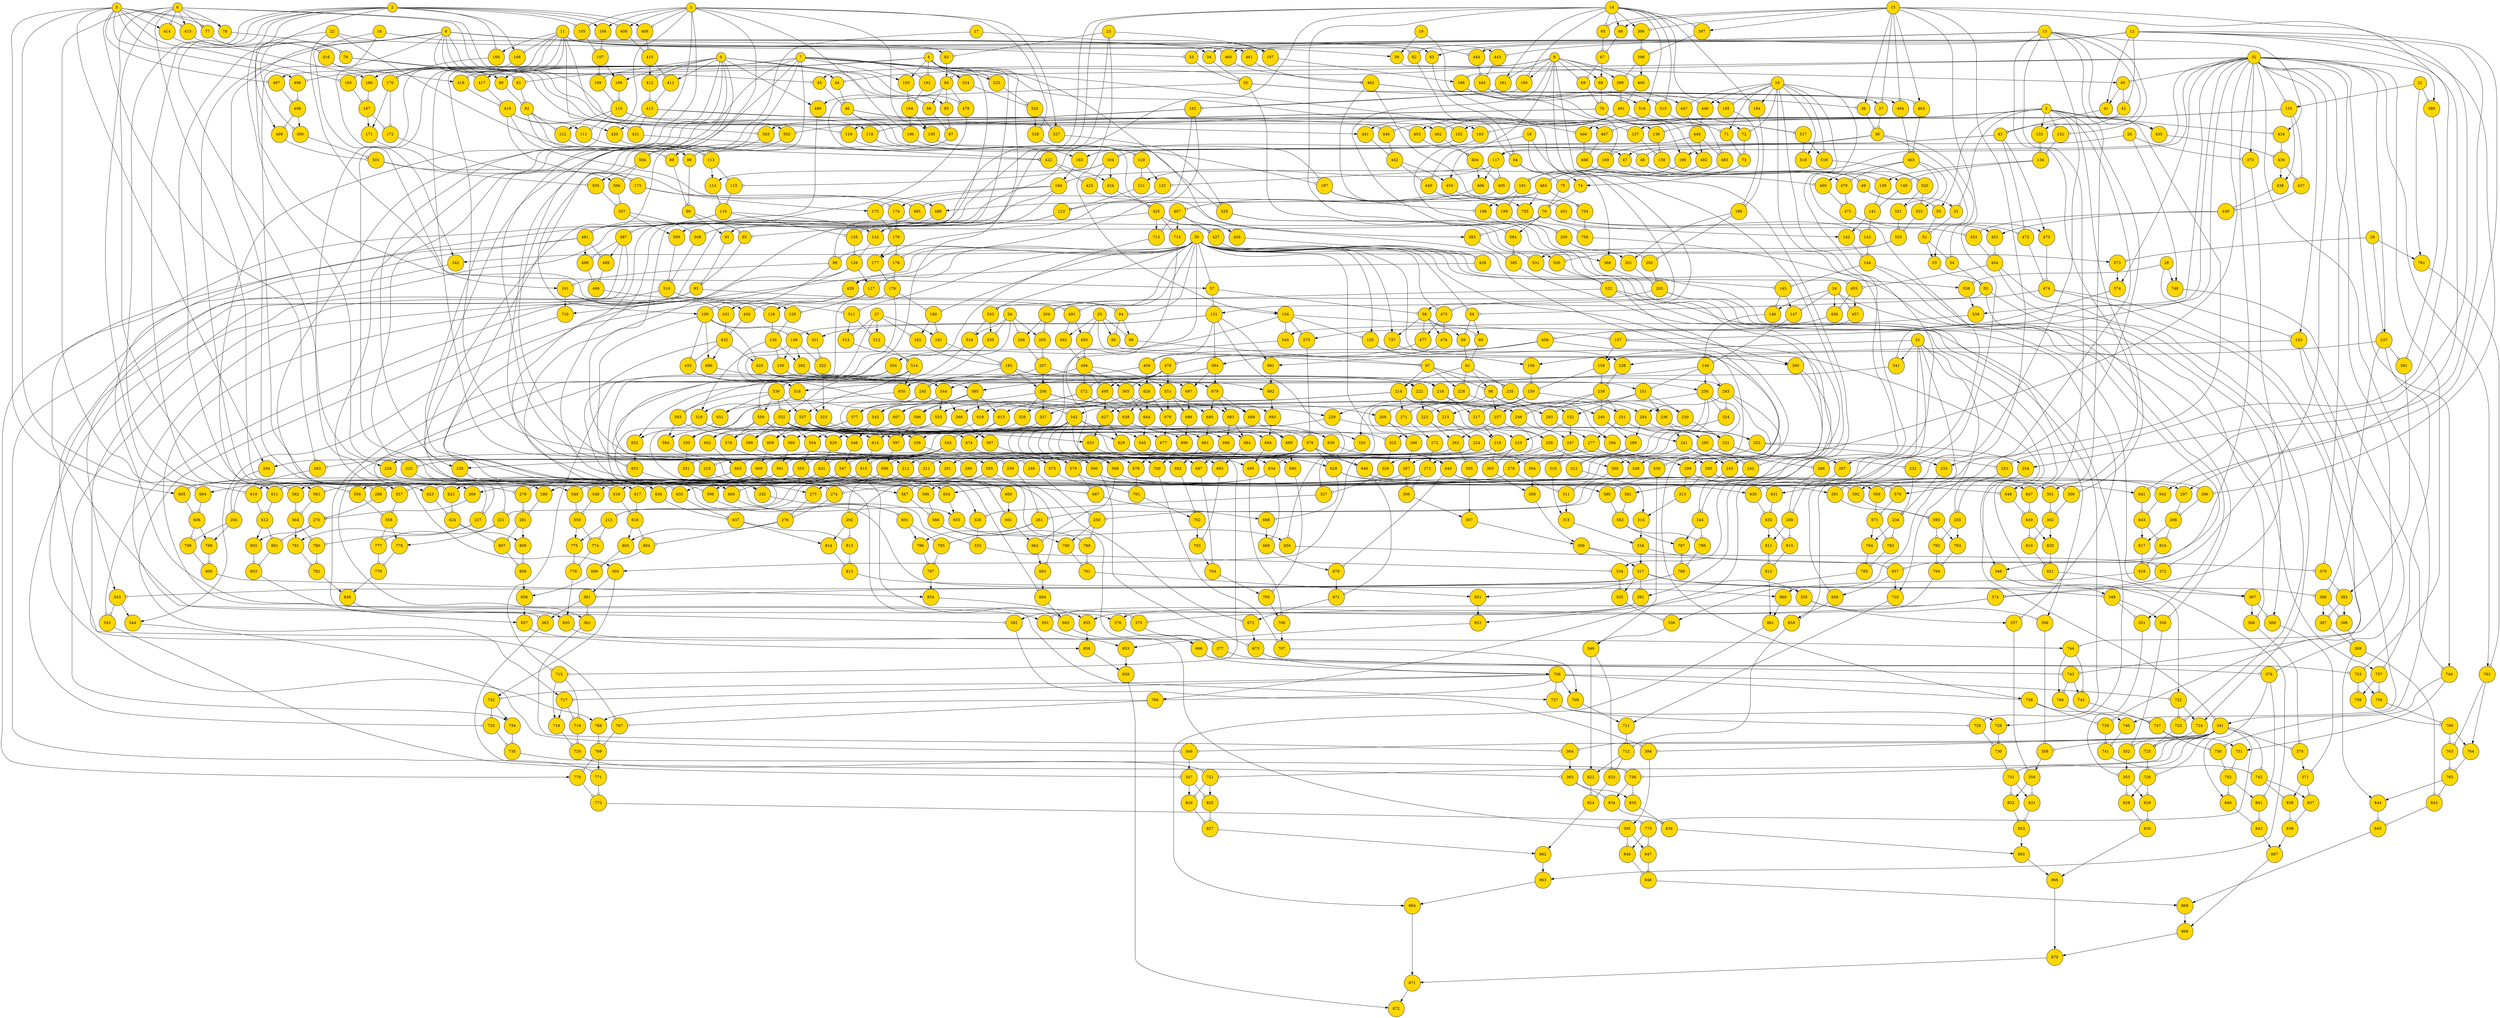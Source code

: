 digraph 0{
	0,1,2,3,4,5,6,7,8,9,10,11,12,13,14,15,16,17,18,19,20,21,22,23,24,25,26,27,28,29,30,31,32,33,34,35,36,37,38,39,40,41,42,43,44,45,46,47,48,49,50,51,52,53,54,55,56,57,58,59,60,61,62,63,64,65,66,67,68,69,70,71,72,73,74,75,76,77,78,79,80,81,82,83,84,85,86,87,88,89,90,91,92,93,94,95,96,97,98,99,100,101,102,103,104,105,106,107,108,109,110,111,112,113,114,115,116,117,118,119,120,121,122,123,124,125,126,127,128,129,130,131,132,133,134,135,136,137,138,139,140,141,142,143,144,145,146,147,148,149,150,151,152,153,154,155,156,157,158,159,160,161,162,163,164,165,166,167,168,169,170,171,172,173,174,175,176,177,178,179,180,181,182,183,184,185,186,187,188,189,190,191,192,193,194,195,196,197,198,199,200,201,202,203,204,205,206,207,208,209,210,211,212,213,214,215,216,217,218,219,220,221,222,223,224,225,226,227,228,229,230,231,232,233,234,235,236,237,238,239,240,241,242,243,244,245,246,247,248,249,250,251,252,253,254,255,256,257,258,259,260,261,262,263,264,265,266,267,268,269,270,271,272,273,274,275,276,277,278,279,280,281,282,283,284,285,286,287,288,289,290,291,292,293,294,295,296,297,298,299,300,301,302,303,304,305,306,307,308,309,310,311,312,313,314,315,316,317,318,319,320,321,322,323,324,325,326,327,328,329,330,331,332,333,334,335,336,337,338,339,340,341,342,343,344,345,346,347,348,349,350,351,352,353,354,355,356,357,358,359,360,361,362,363,364,365,366,367,368,369,370,371,372,373,374,375,376,377,378,379,380,381,382,383,384,385,386,387,388,389,390,391,392,393,394,395,396,397,398,399,400,401,402,403,404,405,406,407,408,409,410,411,412,413,414,415,416,417,418,419,420,421,422,423,424,425,426,427,428,429,430,431,432,433,434,435,436,437,438,439,440,441,442,443,444,445,446,447,448,449,450,451,452,453,454,455,456,457,458,459,460,461,462,463,464,465,466,467,468,469,470,471,472,473,474,475,476,477,478,479,480,481,482,483,484,485,486,487,488,489,490,491,492,493,494,495,496,497,498,499,500,501,502,503,504,505,506,507,508,509,510,511,512,513,514,515,516,517,518,519,520,521,522,523,524,525,526,527,528,529,530,531,532,533,534,535,536,537,538,539,540,541,542,543,544,545,546,547,548,549,550,551,552,553,554,555,556,557,558,559,560,561,562,563,564,565,566,567,568,569,570,571,572,573,574,575,576,577,578,579,580,581,582,583,584,585,586,587,588,589,590,591,592,593,594,595,596,597,598,599,600,601,602,603,604,605,606,607,608,609,610,611,612,613,614,615,616,617,618,619,620,621,622,623,624,625,626,627,628,629,630,631,632,633,634,635,636,637,638,639,640,641,642,643,644,645,646,647,648,649,650,651,652,653,654,655,656,657,658,659,660,661,662,663,664,665,666,667,668,669,670,671,672,673,674,675,676,677,678,679,680,681,682,683,684,685,686,687,688,689,690,691,692,693,694,695,696,697,698,699,700,701,702,703,704,705,706,707,708,709,710,711,712,713,714,715,716,717,718,719,720,721,722,723,724,725,726,727,728,729,730,731,732,733,734,735,736,737,738,739,740,741,742,743,744,745,746,747,748,749,750,751,752,753,754,755,756,757,758,759,760,761,762,763,764,765,766,767,768,769,770,771,772,773,774,775,776,777,778,779,780,781,782,783,784,785,786,787,788,789,790,791,792,793,794,795,796,797,798,799,800,801,802,803,804,805,806,807,808,809,810,811,812,813,814,815,816,817,818,819,820,821,822,823,824,825,826,827,828,829,830,831,832,833,834,835,836,837,838,839,840,841,842,843,844,845,846,847,848,849,850,851,852,853,854,855,856,857,858,859,860,861,862,863,864,865,866,867,868,869,870,871,872[shape=circle,style=filled,fillcolor=gold,height="0.3"];
13->33[arrowhead=odot];
8->33[arrowhead=odot];
13->34[];
8->34[];
34->35[arrowhead=odot];
33->35[arrowhead=odot];
35->36[arrowhead=odot];
15->36[];
35->37[];
15->37[arrowhead=odot];
37->38[arrowhead=odot];
36->38[arrowhead=odot];
22->39[];
19->39[];
39->40[];
32->40[arrowhead=odot];
40->41[];
12->41[];
40->42[arrowhead=odot];
12->42[arrowhead=odot];
42->43[arrowhead=odot];
41->43[arrowhead=odot];
9->44[arrowhead=odot];
6->44[];
9->45[];
6->45[arrowhead=odot];
45->46[arrowhead=odot];
44->46[arrowhead=odot];
46->47[];
43->47[];
46->48[arrowhead=odot];
43->48[arrowhead=odot];
48->49[arrowhead=odot];
47->49[arrowhead=odot];
49->50[arrowhead=odot];
3->50[];
49->51[];
3->51[arrowhead=odot];
51->52[arrowhead=odot];
50->52[arrowhead=odot];
52->53[];
38->53[];
52->54[arrowhead=odot];
38->54[arrowhead=odot];
54->55[arrowhead=odot];
53->55[arrowhead=odot];
55->56[arrowhead=odot];
30->56[arrowhead=odot];
30->57[arrowhead=odot];
22->57[];
57->58[arrowhead=odot];
18->58[];
58->59[];
56->59[arrowhead=odot];
58->60[arrowhead=odot];
56->60[];
60->61[arrowhead=odot];
59->61[arrowhead=odot];
12->62[arrowhead=odot];
11->62[arrowhead=odot];
12->63[];
11->63[];
63->64[arrowhead=odot];
62->64[arrowhead=odot];
15->65[arrowhead=odot];
14->65[arrowhead=odot];
15->66[];
14->66[];
66->67[arrowhead=odot];
65->67[arrowhead=odot];
67->68[];
9->68[];
67->69[arrowhead=odot];
9->69[arrowhead=odot];
69->70[arrowhead=odot];
68->70[arrowhead=odot];
70->71[arrowhead=odot];
10->71[];
70->72[];
10->72[arrowhead=odot];
72->73[arrowhead=odot];
71->73[arrowhead=odot];
73->74[];
64->74[];
73->75[arrowhead=odot];
64->75[arrowhead=odot];
75->76[arrowhead=odot];
74->76[arrowhead=odot];
6->77[arrowhead=odot];
5->77[arrowhead=odot];
6->78[];
5->78[];
78->79[arrowhead=odot];
77->79[arrowhead=odot];
79->80[];
4->80[];
79->81[arrowhead=odot];
4->81[arrowhead=odot];
81->82[arrowhead=odot];
80->82[arrowhead=odot];
23->83[arrowhead=odot];
16->83[];
83->84[];
32->84[arrowhead=odot];
84->85[arrowhead=odot];
0->85[];
84->86[];
0->86[arrowhead=odot];
86->87[arrowhead=odot];
85->87[arrowhead=odot];
87->88[arrowhead=odot];
82->88[];
87->89[];
82->89[arrowhead=odot];
89->90[arrowhead=odot];
88->90[arrowhead=odot];
90->91[];
76->91[];
90->92[arrowhead=odot];
76->92[arrowhead=odot];
92->93[arrowhead=odot];
91->93[arrowhead=odot];
93->94[arrowhead=odot];
30->94[arrowhead=odot];
94->95[arrowhead=odot];
25->95[];
94->96[];
25->96[arrowhead=odot];
96->97[arrowhead=odot];
95->97[arrowhead=odot];
97->98[arrowhead=odot];
61->98[];
30->99[arrowhead=odot];
23->99[arrowhead=odot];
99->100[arrowhead=odot];
17->100[];
99->101[arrowhead=odot];
16->101[];
7->102[arrowhead=odot];
3->102[];
7->103[];
3->103[arrowhead=odot];
103->104[arrowhead=odot];
102->104[arrowhead=odot];
2->105[arrowhead=odot];
1->105[arrowhead=odot];
2->106[];
1->106[];
106->107[arrowhead=odot];
105->107[arrowhead=odot];
107->108[];
0->108[];
107->109[arrowhead=odot];
0->109[arrowhead=odot];
109->110[arrowhead=odot];
108->110[arrowhead=odot];
110->111[arrowhead=odot];
82->111[];
110->112[];
82->112[arrowhead=odot];
112->113[arrowhead=odot];
111->113[arrowhead=odot];
113->114[];
104->114[];
113->115[arrowhead=odot];
104->115[arrowhead=odot];
115->116[arrowhead=odot];
114->116[arrowhead=odot];
32->117[arrowhead=odot];
20->117[];
70->118[arrowhead=odot];
8->118[];
70->119[];
8->119[arrowhead=odot];
119->120[arrowhead=odot];
118->120[arrowhead=odot];
120->121[arrowhead=odot];
117->121[];
120->122[];
117->122[arrowhead=odot];
122->123[arrowhead=odot];
121->123[arrowhead=odot];
123->124[];
116->124[];
123->125[arrowhead=odot];
116->125[arrowhead=odot];
125->126[arrowhead=odot];
124->126[arrowhead=odot];
126->127[];
30->127[arrowhead=odot];
127->128[];
101->128[arrowhead=odot];
127->129[arrowhead=odot];
101->129[];
129->130[arrowhead=odot];
128->130[arrowhead=odot];
57->131[arrowhead=odot];
19->131[];
13->132[arrowhead=odot];
3->132[arrowhead=odot];
13->133[];
3->133[];
133->134[arrowhead=odot];
132->134[arrowhead=odot];
32->135[arrowhead=odot];
21->135[];
135->136[arrowhead=odot];
110->136[];
135->137[];
110->137[arrowhead=odot];
137->138[arrowhead=odot];
136->138[arrowhead=odot];
138->139[arrowhead=odot];
134->139[];
138->140[];
134->140[arrowhead=odot];
140->141[arrowhead=odot];
139->141[arrowhead=odot];
141->142[];
76->142[];
141->143[arrowhead=odot];
76->143[arrowhead=odot];
143->144[arrowhead=odot];
142->144[arrowhead=odot];
144->145[arrowhead=odot];
30->145[arrowhead=odot];
145->146[arrowhead=odot];
24->146[];
145->147[];
24->147[arrowhead=odot];
147->148[arrowhead=odot];
146->148[arrowhead=odot];
131->149[arrowhead=odot];
100->149[arrowhead=odot];
149->150[];
130->150[arrowhead=odot];
150->151[];
148->151[arrowhead=odot];
151->152[];
98->152[];
32->153[];
28->153[arrowhead=odot];
23->154[];
22->154[];
154->155[arrowhead=odot];
30->155[];
155->156[];
153->156[];
154->157[arrowhead=odot];
32->157[arrowhead=odot];
157->158[];
31->158[];
158->159[arrowhead=odot];
156->159[arrowhead=odot];
14->160[arrowhead=odot];
9->160[];
14->161[];
9->161[arrowhead=odot];
161->162[arrowhead=odot];
160->162[arrowhead=odot];
22->163[];
18->163[];
163->164[];
32->164[arrowhead=odot];
7->165[arrowhead=odot];
5->165[arrowhead=odot];
7->166[];
5->166[];
166->167[arrowhead=odot];
165->167[arrowhead=odot];
11->168[arrowhead=odot];
2->168[];
11->169[];
2->169[arrowhead=odot];
169->170[arrowhead=odot];
168->170[arrowhead=odot];
170->171[];
167->171[];
170->172[arrowhead=odot];
167->172[arrowhead=odot];
172->173[arrowhead=odot];
171->173[arrowhead=odot];
173->174[arrowhead=odot];
164->174[];
173->175[];
164->175[arrowhead=odot];
175->176[arrowhead=odot];
174->176[arrowhead=odot];
176->177[];
162->177[];
176->178[arrowhead=odot];
162->178[arrowhead=odot];
178->179[arrowhead=odot];
177->179[arrowhead=odot];
179->180[arrowhead=odot];
30->180[arrowhead=odot];
180->181[arrowhead=odot];
27->181[];
180->182[];
27->182[arrowhead=odot];
182->183[arrowhead=odot];
181->183[arrowhead=odot];
14->184[arrowhead=odot];
10->184[];
14->185[];
10->185[arrowhead=odot];
185->186[arrowhead=odot];
184->186[arrowhead=odot];
23->187[arrowhead=odot];
17->187[];
187->188[];
32->188[arrowhead=odot];
188->189[arrowhead=odot];
38->189[arrowhead=odot];
188->190[];
38->190[];
190->191[arrowhead=odot];
189->191[arrowhead=odot];
7->192[arrowhead=odot];
4->192[arrowhead=odot];
7->193[];
4->193[];
193->194[arrowhead=odot];
192->194[arrowhead=odot];
194->195[];
1->195[];
194->196[arrowhead=odot];
1->196[arrowhead=odot];
196->197[arrowhead=odot];
195->197[arrowhead=odot];
197->198[arrowhead=odot];
191->198[];
197->199[];
191->199[arrowhead=odot];
199->200[arrowhead=odot];
198->200[arrowhead=odot];
200->201[];
186->201[];
200->202[arrowhead=odot];
186->202[arrowhead=odot];
202->203[arrowhead=odot];
201->203[arrowhead=odot];
203->204[arrowhead=odot];
30->204[arrowhead=odot];
204->205[arrowhead=odot];
26->205[];
204->206[];
26->206[arrowhead=odot];
206->207[arrowhead=odot];
205->207[arrowhead=odot];
207->208[];
183->208[];
208->209[];
159->209[arrowhead=odot];
209->210[];
152->210[];
210->211[arrowhead=odot];
0->211[arrowhead=odot];
210->212[];
0->212[];
212->213[arrowhead=odot];
211->213[arrowhead=odot];
97->214[];
61->214[];
214->215[];
151->215[];
207->216[arrowhead=odot];
183->216[];
216->217[];
159->217[arrowhead=odot];
217->218[];
215->218[];
218->219[arrowhead=odot];
1->219[arrowhead=odot];
218->220[];
1->220[];
220->221[arrowhead=odot];
219->221[arrowhead=odot];
207->222[];
183->222[arrowhead=odot];
222->223[];
159->223[arrowhead=odot];
223->224[];
215->224[];
224->225[arrowhead=odot];
2->225[arrowhead=odot];
224->226[];
2->226[];
226->227[arrowhead=odot];
225->227[arrowhead=odot];
97->228[];
61->228[arrowhead=odot];
228->229[];
208->229[];
159->230[arrowhead=odot];
151->230[];
230->231[];
229->231[];
231->232[arrowhead=odot];
3->232[arrowhead=odot];
231->233[];
3->233[];
233->234[arrowhead=odot];
232->234[arrowhead=odot];
97->235[arrowhead=odot];
61->235[arrowhead=odot];
235->236[];
151->236[];
32->237[];
29->237[arrowhead=odot];
237->238[];
155->238[];
238->239[arrowhead=odot];
158->239[arrowhead=odot];
239->240[arrowhead=odot];
222->240[];
240->241[];
236->241[];
241->242[arrowhead=odot];
9->242[arrowhead=odot];
241->243[];
9->243[];
243->244[arrowhead=odot];
242->244[arrowhead=odot];
207->245[arrowhead=odot];
183->245[arrowhead=odot];
245->246[];
239->246[arrowhead=odot];
246->247[];
152->247[];
247->248[arrowhead=odot];
14->248[arrowhead=odot];
247->249[];
14->249[];
249->250[arrowhead=odot];
248->250[arrowhead=odot];
239->251[arrowhead=odot];
216->251[];
251->252[];
236->252[];
252->253[arrowhead=odot];
15->253[arrowhead=odot];
252->254[];
15->254[];
254->255[arrowhead=odot];
253->255[arrowhead=odot];
150->256[];
148->256[];
256->257[];
98->257[];
257->258[];
217->258[];
258->259[arrowhead=odot];
4->259[arrowhead=odot];
258->260[];
4->260[];
260->261[arrowhead=odot];
259->261[arrowhead=odot];
257->262[];
223->262[];
262->263[arrowhead=odot];
5->263[arrowhead=odot];
262->264[];
5->264[];
264->265[arrowhead=odot];
263->265[arrowhead=odot];
235->266[];
209->266[];
266->267[];
256->267[];
267->268[arrowhead=odot];
6->268[arrowhead=odot];
267->269[];
6->269[];
269->270[arrowhead=odot];
268->270[arrowhead=odot];
214->271[];
159->271[arrowhead=odot];
271->272[];
245->272[];
272->273[];
256->273[];
273->274[arrowhead=odot];
7->274[arrowhead=odot];
273->275[];
7->275[];
275->276[arrowhead=odot];
274->276[arrowhead=odot];
251->277[];
228->277[];
277->278[];
256->278[];
278->279[arrowhead=odot];
8->279[arrowhead=odot];
278->280[];
8->280[];
280->281[arrowhead=odot];
279->281[arrowhead=odot];
149->282[];
130->282[];
282->283[];
148->283[arrowhead=odot];
283->284[];
98->284[];
284->285[];
251->285[];
285->286[arrowhead=odot];
10->286[arrowhead=odot];
285->287[];
10->287[];
287->288[arrowhead=odot];
286->288[arrowhead=odot];
284->289[];
240->289[];
289->290[arrowhead=odot];
11->290[arrowhead=odot];
289->291[];
11->291[];
291->292[arrowhead=odot];
290->292[arrowhead=odot];
239->293[arrowhead=odot];
208->293[];
293->294[];
235->294[];
294->295[];
283->295[];
295->296[arrowhead=odot];
12->296[arrowhead=odot];
295->297[];
12->297[];
297->298[arrowhead=odot];
296->298[arrowhead=odot];
283->299[];
277->299[];
299->300[arrowhead=odot];
13->300[arrowhead=odot];
299->301[];
13->301[];
301->302[arrowhead=odot];
300->302[arrowhead=odot];
218->303[arrowhead=odot];
210->303[arrowhead=odot];
231->304[arrowhead=odot];
224->304[arrowhead=odot];
262->305[arrowhead=odot];
258->305[arrowhead=odot];
273->306[arrowhead=odot];
267->306[arrowhead=odot];
306->307[];
305->307[];
304->308[];
303->308[];
308->309[];
307->309[];
247->310[arrowhead=odot];
241->310[arrowhead=odot];
278->311[arrowhead=odot];
252->311[arrowhead=odot];
289->312[arrowhead=odot];
285->312[arrowhead=odot];
299->313[arrowhead=odot];
295->313[arrowhead=odot];
313->314[];
312->314[];
311->315[];
310->315[];
315->316[];
314->316[];
316->317[];
309->317[];
148->318[];
130->318[];
318->319[];
149->319[];
319->320[];
98->320[];
131->321[];
100->321[];
321->322[arrowhead=odot];
149->322[arrowhead=odot];
322->323[];
318->323[];
283->324[arrowhead=odot];
256->324[arrowhead=odot];
324->325[];
323->325[arrowhead=odot];
325->326[arrowhead=odot];
214->326[];
326->327[arrowhead=odot];
320->327[arrowhead=odot];
327->328[arrowhead=odot];
208->328[];
214->329[];
208->329[arrowhead=odot];
329->330[];
245->330[arrowhead=odot];
330->331[arrowhead=odot];
229->331[arrowhead=odot];
331->332[arrowhead=odot];
319->332[];
332->333[arrowhead=odot];
328->333[arrowhead=odot];
333->334[arrowhead=odot];
157->334[];
334->335[arrowhead=odot];
317->335[];
335->336[arrowhead=odot];
31->336[];
214->337[];
208->337[];
337->338[];
319->338[];
338->339[arrowhead=odot];
32->339[arrowhead=odot];
339->340[];
336->340[arrowhead=odot];
32->341[];
31->341[arrowhead=odot];
30->342[];
16->342[];
342->343[];
317->343[arrowhead=odot];
343->344[];
126->344[];
343->345[arrowhead=odot];
126->345[arrowhead=odot];
344->346[arrowhead=odot];
341->346[arrowhead=odot];
346->347[];
345->347[arrowhead=odot];
30->348[];
24->348[];
348->349[];
317->349[arrowhead=odot];
349->350[];
144->350[arrowhead=odot];
349->351[arrowhead=odot];
144->351[];
350->352[arrowhead=odot];
341->352[arrowhead=odot];
352->353[];
351->353[arrowhead=odot];
30->354[];
26->354[];
354->355[];
317->355[arrowhead=odot];
355->356[arrowhead=odot];
203->356[];
355->357[];
203->357[arrowhead=odot];
356->358[arrowhead=odot];
341->358[arrowhead=odot];
358->359[];
357->359[arrowhead=odot];
30->360[];
27->360[];
360->361[];
317->361[arrowhead=odot];
361->362[arrowhead=odot];
179->362[];
361->363[];
179->363[arrowhead=odot];
362->364[arrowhead=odot];
341->364[arrowhead=odot];
364->365[];
363->365[arrowhead=odot];
30->366[];
18->366[];
366->367[];
317->367[arrowhead=odot];
367->368[];
55->368[arrowhead=odot];
367->369[arrowhead=odot];
55->369[];
368->370[arrowhead=odot];
341->370[arrowhead=odot];
370->371[];
369->371[arrowhead=odot];
309->372[arrowhead=odot];
32->372[arrowhead=odot];
32->373[];
20->373[arrowhead=odot];
373->374[arrowhead=odot];
372->374[arrowhead=odot];
374->375[arrowhead=odot];
116->375[arrowhead=odot];
374->376[];
116->376[];
376->377[arrowhead=odot];
375->377[arrowhead=odot];
377->378[arrowhead=odot];
153->378[arrowhead=odot];
316->379[arrowhead=odot];
32->379[arrowhead=odot];
32->380[];
21->380[arrowhead=odot];
380->381[arrowhead=odot];
237->381[arrowhead=odot];
381->382[];
379->382[arrowhead=odot];
76->383[arrowhead=odot];
35->383[];
76->384[];
35->384[arrowhead=odot];
384->385[arrowhead=odot];
383->385[arrowhead=odot];
385->386[arrowhead=odot];
237->386[arrowhead=odot];
386->387[];
382->387[arrowhead=odot];
386->388[arrowhead=odot];
382->388[];
388->389[arrowhead=odot];
387->389[arrowhead=odot];
30->390[];
25->390[];
390->391[];
317->391[arrowhead=odot];
391->392[];
93->392[arrowhead=odot];
391->393[arrowhead=odot];
93->393[];
392->394[arrowhead=odot];
341->394[arrowhead=odot];
394->395[];
393->395[arrowhead=odot];
15->396[arrowhead=odot];
14->396[];
15->397[];
14->397[arrowhead=odot];
397->398[arrowhead=odot];
396->398[arrowhead=odot];
398->399[arrowhead=odot];
9->399[];
398->400[];
9->400[arrowhead=odot];
400->401[arrowhead=odot];
399->401[arrowhead=odot];
401->402[arrowhead=odot];
8->402[];
401->403[];
8->403[arrowhead=odot];
403->404[arrowhead=odot];
402->404[arrowhead=odot];
404->405[arrowhead=odot];
117->405[arrowhead=odot];
404->406[];
117->406[];
406->407[arrowhead=odot];
405->407[arrowhead=odot];
2->408[arrowhead=odot];
1->408[];
2->409[];
1->409[arrowhead=odot];
409->410[arrowhead=odot];
408->410[arrowhead=odot];
410->411[arrowhead=odot];
0->411[];
410->412[];
0->412[arrowhead=odot];
412->413[arrowhead=odot];
411->413[arrowhead=odot];
6->414[arrowhead=odot];
5->414[];
6->415[];
5->415[arrowhead=odot];
415->416[arrowhead=odot];
414->416[arrowhead=odot];
416->417[arrowhead=odot];
4->417[];
416->418[];
4->418[arrowhead=odot];
418->419[arrowhead=odot];
417->419[arrowhead=odot];
419->420[];
413->420[];
419->421[arrowhead=odot];
413->421[arrowhead=odot];
421->422[arrowhead=odot];
420->422[arrowhead=odot];
422->423[arrowhead=odot];
104->423[arrowhead=odot];
422->424[];
104->424[];
424->425[arrowhead=odot];
423->425[arrowhead=odot];
425->426[];
407->426[];
425->427[arrowhead=odot];
407->427[arrowhead=odot];
427->428[arrowhead=odot];
426->428[arrowhead=odot];
428->429[];
30->429[arrowhead=odot];
429->430[arrowhead=odot];
101->430[];
429->431[];
101->431[arrowhead=odot];
431->432[arrowhead=odot];
430->432[arrowhead=odot];
432->433[arrowhead=odot];
100->433[arrowhead=odot];
13->434[];
3->434[arrowhead=odot];
13->435[arrowhead=odot];
3->435[];
435->436[arrowhead=odot];
434->436[arrowhead=odot];
436->437[arrowhead=odot];
135->437[arrowhead=odot];
436->438[];
135->438[];
438->439[arrowhead=odot];
437->439[arrowhead=odot];
413->440[arrowhead=odot];
401->440[arrowhead=odot];
413->441[];
401->441[];
441->442[arrowhead=odot];
440->442[arrowhead=odot];
12->443[arrowhead=odot];
11->443[];
12->444[];
11->444[arrowhead=odot];
444->445[arrowhead=odot];
443->445[arrowhead=odot];
445->446[arrowhead=odot];
10->446[];
445->447[];
10->447[arrowhead=odot];
447->448[arrowhead=odot];
446->448[arrowhead=odot];
448->449[arrowhead=odot];
442->449[arrowhead=odot];
448->450[];
442->450[];
450->451[arrowhead=odot];
449->451[arrowhead=odot];
451->452[arrowhead=odot];
439->452[arrowhead=odot];
451->453[];
439->453[];
453->454[arrowhead=odot];
452->454[arrowhead=odot];
454->455[arrowhead=odot];
30->455[arrowhead=odot];
455->456[arrowhead=odot];
24->456[];
455->457[];
24->457[arrowhead=odot];
457->458[arrowhead=odot];
456->458[arrowhead=odot];
458->459[arrowhead=odot];
131->459[arrowhead=odot];
13->460[];
8->460[arrowhead=odot];
13->461[arrowhead=odot];
8->461[];
461->462[arrowhead=odot];
460->462[arrowhead=odot];
462->463[arrowhead=odot];
15->463[];
462->464[];
15->464[arrowhead=odot];
464->465[arrowhead=odot];
463->465[arrowhead=odot];
46->466[arrowhead=odot];
3->466[];
46->467[];
3->467[arrowhead=odot];
467->468[arrowhead=odot];
466->468[arrowhead=odot];
468->469[arrowhead=odot];
465->469[];
468->470[];
465->470[arrowhead=odot];
470->471[arrowhead=odot];
469->471[arrowhead=odot];
471->472[arrowhead=odot];
43->472[arrowhead=odot];
471->473[];
43->473[];
473->474[arrowhead=odot];
472->474[arrowhead=odot];
474->475[arrowhead=odot];
30->475[arrowhead=odot];
475->476[arrowhead=odot];
58->476[];
475->477[];
58->477[arrowhead=odot];
477->478[arrowhead=odot];
476->478[arrowhead=odot];
84->479[arrowhead=odot];
0->479[arrowhead=odot];
84->480[];
0->480[];
480->481[arrowhead=odot];
479->481[arrowhead=odot];
448->482[];
401->482[];
448->483[arrowhead=odot];
401->483[arrowhead=odot];
483->484[arrowhead=odot];
482->484[arrowhead=odot];
484->485[arrowhead=odot];
419->485[arrowhead=odot];
484->486[];
419->486[];
486->487[arrowhead=odot];
485->487[arrowhead=odot];
487->488[arrowhead=odot];
481->488[];
487->489[];
481->489[arrowhead=odot];
489->490[arrowhead=odot];
488->490[arrowhead=odot];
490->491[arrowhead=odot];
30->491[arrowhead=odot];
491->492[arrowhead=odot];
25->492[];
491->493[];
25->493[arrowhead=odot];
493->494[arrowhead=odot];
492->494[arrowhead=odot];
494->495[arrowhead=odot];
478->495[];
7->496[arrowhead=odot];
5->496[];
7->497[];
5->497[arrowhead=odot];
497->498[arrowhead=odot];
496->498[arrowhead=odot];
498->499[arrowhead=odot];
2->499[];
498->500[];
2->500[arrowhead=odot];
500->501[arrowhead=odot];
499->501[arrowhead=odot];
162->502[arrowhead=odot];
11->502[];
162->503[];
11->503[arrowhead=odot];
503->504[arrowhead=odot];
502->504[arrowhead=odot];
504->505[];
501->505[arrowhead=odot];
504->506[arrowhead=odot];
501->506[];
506->507[arrowhead=odot];
505->507[arrowhead=odot];
507->508[arrowhead=odot];
164->508[arrowhead=odot];
507->509[];
164->509[];
509->510[arrowhead=odot];
508->510[arrowhead=odot];
510->511[arrowhead=odot];
30->511[arrowhead=odot];
511->512[arrowhead=odot];
27->512[];
511->513[];
27->513[arrowhead=odot];
513->514[arrowhead=odot];
512->514[arrowhead=odot];
188->515[arrowhead=odot];
14->515[arrowhead=odot];
188->516[];
14->516[];
516->517[arrowhead=odot];
515->517[arrowhead=odot];
517->518[arrowhead=odot];
10->518[];
517->519[];
10->519[arrowhead=odot];
519->520[arrowhead=odot];
518->520[arrowhead=odot];
520->521[];
465->521[arrowhead=odot];
520->522[arrowhead=odot];
465->522[];
522->523[arrowhead=odot];
521->523[arrowhead=odot];
7->524[arrowhead=odot];
4->524[];
7->525[];
4->525[arrowhead=odot];
525->526[arrowhead=odot];
524->526[arrowhead=odot];
526->527[arrowhead=odot];
1->527[];
526->528[];
1->528[arrowhead=odot];
528->529[arrowhead=odot];
527->529[arrowhead=odot];
529->530[];
523->530[arrowhead=odot];
529->531[arrowhead=odot];
523->531[];
531->532[arrowhead=odot];
530->532[arrowhead=odot];
532->533[arrowhead=odot];
30->533[arrowhead=odot];
533->534[arrowhead=odot];
26->534[];
533->535[];
26->535[arrowhead=odot];
535->536[arrowhead=odot];
534->536[arrowhead=odot];
536->537[];
514->537[];
30->538[];
28->538[arrowhead=odot];
538->539[];
32->539[];
539->540[];
154->540[arrowhead=odot];
32->541[arrowhead=odot];
31->541[];
541->542[];
154->542[arrowhead=odot];
542->543[arrowhead=odot];
540->543[arrowhead=odot];
459->544[];
433->544[];
544->545[];
495->545[];
545->546[];
537->546[];
546->547[];
543->547[arrowhead=odot];
547->548[];
0->548[arrowhead=odot];
547->549[arrowhead=odot];
0->549[];
549->550[arrowhead=odot];
548->550[arrowhead=odot];
494->551[];
478->551[];
536->552[arrowhead=odot];
514->552[];
551->553[];
544->553[];
553->554[];
552->554[];
554->555[];
543->555[arrowhead=odot];
555->556[];
1->556[arrowhead=odot];
555->557[arrowhead=odot];
1->557[];
557->558[arrowhead=odot];
556->558[arrowhead=odot];
536->559[];
514->559[arrowhead=odot];
559->560[];
553->560[];
560->561[];
543->561[arrowhead=odot];
561->562[];
2->562[arrowhead=odot];
561->563[arrowhead=odot];
2->563[];
563->564[arrowhead=odot];
562->564[arrowhead=odot];
494->565[];
478->565[arrowhead=odot];
565->566[];
544->566[];
566->567[];
537->567[];
567->568[];
543->568[arrowhead=odot];
568->569[];
3->569[arrowhead=odot];
568->570[arrowhead=odot];
3->570[];
570->571[arrowhead=odot];
569->571[arrowhead=odot];
494->572[arrowhead=odot];
478->572[arrowhead=odot];
30->573[];
29->573[arrowhead=odot];
573->574[];
32->574[];
574->575[];
154->575[arrowhead=odot];
575->576[arrowhead=odot];
542->576[arrowhead=odot];
572->577[];
544->577[];
577->578[];
559->578[];
578->579[];
576->579[arrowhead=odot];
579->580[];
9->580[arrowhead=odot];
579->581[arrowhead=odot];
9->581[];
581->582[arrowhead=odot];
580->582[arrowhead=odot];
536->583[arrowhead=odot];
514->583[arrowhead=odot];
583->584[];
545->584[];
584->585[];
576->585[arrowhead=odot];
585->586[];
14->586[arrowhead=odot];
585->587[arrowhead=odot];
14->587[];
587->588[arrowhead=odot];
586->588[arrowhead=odot];
577->589[];
552->589[];
589->590[];
576->590[arrowhead=odot];
590->591[];
15->591[arrowhead=odot];
590->592[arrowhead=odot];
15->592[];
592->593[arrowhead=odot];
591->593[arrowhead=odot];
458->594[];
131->594[arrowhead=odot];
594->595[];
433->595[];
595->596[];
495->596[];
596->597[];
552->597[];
597->598[];
543->598[arrowhead=odot];
598->599[];
4->599[arrowhead=odot];
598->600[arrowhead=odot];
4->600[];
600->601[arrowhead=odot];
599->601[arrowhead=odot];
596->602[];
559->602[];
602->603[];
543->603[arrowhead=odot];
603->604[];
5->604[arrowhead=odot];
603->605[arrowhead=odot];
5->605[];
605->606[arrowhead=odot];
604->606[arrowhead=odot];
595->607[];
572->607[];
607->608[];
537->608[];
608->609[];
543->609[arrowhead=odot];
609->610[];
6->610[arrowhead=odot];
609->611[arrowhead=odot];
6->611[];
611->612[arrowhead=odot];
610->612[arrowhead=odot];
595->613[];
551->613[];
613->614[];
583->614[];
614->615[];
543->615[arrowhead=odot];
615->616[];
7->616[arrowhead=odot];
615->617[arrowhead=odot];
7->617[];
617->618[arrowhead=odot];
616->618[arrowhead=odot];
595->619[];
565->619[];
619->620[];
552->620[];
620->621[];
576->621[arrowhead=odot];
621->622[];
8->622[arrowhead=odot];
621->623[arrowhead=odot];
8->623[];
623->624[arrowhead=odot];
622->624[arrowhead=odot];
432->625[];
100->625[arrowhead=odot];
625->626[];
459->626[];
626->627[];
495->627[];
627->628[];
552->628[];
628->629[];
576->629[arrowhead=odot];
629->630[];
10->630[arrowhead=odot];
629->631[arrowhead=odot];
10->631[];
631->632[arrowhead=odot];
630->632[arrowhead=odot];
627->633[];
559->633[];
633->634[];
576->634[arrowhead=odot];
634->635[];
11->635[arrowhead=odot];
634->636[arrowhead=odot];
11->636[];
636->637[arrowhead=odot];
635->637[arrowhead=odot];
626->638[];
572->638[];
638->639[];
537->639[];
639->640[];
576->640[arrowhead=odot];
640->641[];
12->641[arrowhead=odot];
640->642[arrowhead=odot];
12->642[];
642->643[arrowhead=odot];
641->643[arrowhead=odot];
626->644[];
565->644[];
644->645[];
552->645[];
645->646[];
576->646[arrowhead=odot];
646->647[];
13->647[arrowhead=odot];
646->648[arrowhead=odot];
13->648[];
648->649[arrowhead=odot];
647->649[arrowhead=odot];
514->650[];
478->650[];
650->651[];
536->651[];
651->652[];
494->652[];
652->653[];
100->653[arrowhead=odot];
653->654[];
458->654[];
654->655[];
432->655[];
655->656[];
131->656[arrowhead=odot];
656->657[arrowhead=odot];
32->657[arrowhead=odot];
657->658[];
31->658[arrowhead=odot];
658->659[];
31->659[arrowhead=odot];
555->660[arrowhead=odot];
547->660[arrowhead=odot];
660->661[];
561->661[arrowhead=odot];
661->662[];
568->662[arrowhead=odot];
662->663[];
598->663[arrowhead=odot];
663->664[];
603->664[arrowhead=odot];
664->665[];
609->665[arrowhead=odot];
665->666[];
615->666[arrowhead=odot];
621->667[arrowhead=odot];
579->667[arrowhead=odot];
667->668[];
629->668[arrowhead=odot];
668->669[];
634->669[arrowhead=odot];
669->670[];
640->670[arrowhead=odot];
670->671[];
646->671[arrowhead=odot];
671->672[];
585->672[arrowhead=odot];
672->673[];
590->673[arrowhead=odot];
613->674[];
537->674[];
674->675[];
542->675[];
626->676[];
551->676[];
676->677[];
537->677[];
677->678[];
542->678[];
625->679[];
594->679[];
679->680[];
495->680[];
680->681[];
537->681[];
681->682[];
542->682[];
679->683[];
551->683[];
683->684[];
552->684[];
684->685[];
542->685[];
683->686[];
559->686[];
686->687[];
542->687[];
679->688[];
565->688[];
688->689[];
537->689[];
689->690[];
542->690[];
458->691[];
131->691[];
691->692[];
625->692[];
692->693[];
551->693[];
693->694[];
537->694[];
694->695[];
542->695[];
432->696[];
100->696[];
696->697[];
594->697[];
697->698[];
551->698[];
698->699[];
537->699[];
699->700[];
542->700[];
678->701[arrowhead=odot];
675->701[arrowhead=odot];
701->702[];
682->702[arrowhead=odot];
702->703[];
685->703[arrowhead=odot];
703->704[];
687->704[arrowhead=odot];
704->705[];
690->705[arrowhead=odot];
705->706[];
695->706[arrowhead=odot];
706->707[];
700->707[arrowhead=odot];
673->708[];
666->708[];
708->709[];
707->709[];
657->710[];
31->710[];
710->711[];
709->711[];
711->712[arrowhead=odot];
659->712[arrowhead=odot];
425->713[];
407->713[arrowhead=odot];
425->714[arrowhead=odot];
407->714[];
714->715[arrowhead=odot];
713->715[arrowhead=odot];
101->716[];
30->716[];
716->717[];
708->717[arrowhead=odot];
717->718[arrowhead=odot];
715->718[arrowhead=odot];
717->719[];
715->719[];
719->720[arrowhead=odot];
718->720[arrowhead=odot];
720->721[arrowhead=odot];
341->721[arrowhead=odot];
708->722[arrowhead=odot];
348->722[];
722->723[arrowhead=odot];
454->723[arrowhead=odot];
722->724[];
454->724[];
724->725[arrowhead=odot];
723->725[arrowhead=odot];
725->726[arrowhead=odot];
341->726[arrowhead=odot];
708->727[arrowhead=odot];
354->727[];
727->728[arrowhead=odot];
532->728[arrowhead=odot];
727->729[];
532->729[];
729->730[arrowhead=odot];
728->730[arrowhead=odot];
730->731[arrowhead=odot];
341->731[arrowhead=odot];
708->732[arrowhead=odot];
360->732[];
732->733[arrowhead=odot];
510->733[arrowhead=odot];
732->734[];
510->734[];
734->735[arrowhead=odot];
733->735[arrowhead=odot];
735->736[arrowhead=odot];
341->736[arrowhead=odot];
58->737[];
30->737[];
737->738[];
708->738[arrowhead=odot];
738->739[arrowhead=odot];
474->739[arrowhead=odot];
738->740[];
474->740[];
740->741[arrowhead=odot];
739->741[arrowhead=odot];
741->742[arrowhead=odot];
341->742[arrowhead=odot];
666->743[arrowhead=odot];
32->743[arrowhead=odot];
425->744[];
153->744[arrowhead=odot];
744->745[arrowhead=odot];
743->745[];
744->746[];
743->746[arrowhead=odot];
746->747[arrowhead=odot];
745->747[arrowhead=odot];
28->748[];
20->748[];
748->749[arrowhead=odot];
32->749[];
749->750[arrowhead=odot];
747->750[arrowhead=odot];
749->751[];
747->751[];
751->752[arrowhead=odot];
750->752[arrowhead=odot];
673->753[arrowhead=odot];
32->753[arrowhead=odot];
484->754[arrowhead=odot];
462->754[arrowhead=odot];
484->755[];
462->755[];
755->756[arrowhead=odot];
754->756[arrowhead=odot];
756->757[];
237->757[arrowhead=odot];
757->758[arrowhead=odot];
753->758[];
757->759[];
753->759[arrowhead=odot];
759->760[arrowhead=odot];
758->760[arrowhead=odot];
29->761[];
21->761[];
761->762[arrowhead=odot];
32->762[];
762->763[arrowhead=odot];
760->763[arrowhead=odot];
762->764[];
760->764[];
764->765[arrowhead=odot];
763->765[arrowhead=odot];
708->766[arrowhead=odot];
390->766[];
766->767[arrowhead=odot];
487->767[arrowhead=odot];
766->768[];
487->768[];
768->769[arrowhead=odot];
767->769[arrowhead=odot];
769->770[arrowhead=odot];
481->770[];
769->771[];
481->771[arrowhead=odot];
771->772[arrowhead=odot];
770->772[arrowhead=odot];
772->773[arrowhead=odot];
341->773[arrowhead=odot];
550->774[arrowhead=odot];
213->774[arrowhead=odot];
550->775[];
213->775[];
775->776[arrowhead=odot];
774->776[arrowhead=odot];
558->777[arrowhead=odot];
221->777[arrowhead=odot];
558->778[];
221->778[];
778->779[arrowhead=odot];
777->779[arrowhead=odot];
564->780[arrowhead=odot];
227->780[arrowhead=odot];
564->781[];
227->781[];
781->782[arrowhead=odot];
780->782[arrowhead=odot];
571->783[arrowhead=odot];
234->783[arrowhead=odot];
571->784[];
234->784[];
784->785[arrowhead=odot];
783->785[arrowhead=odot];
582->786[arrowhead=odot];
244->786[arrowhead=odot];
582->787[];
244->787[];
787->788[arrowhead=odot];
786->788[arrowhead=odot];
588->789[arrowhead=odot];
250->789[arrowhead=odot];
588->790[];
250->790[];
790->791[arrowhead=odot];
789->791[arrowhead=odot];
593->792[arrowhead=odot];
255->792[arrowhead=odot];
593->793[];
255->793[];
793->794[arrowhead=odot];
792->794[arrowhead=odot];
601->795[arrowhead=odot];
261->795[arrowhead=odot];
601->796[];
261->796[];
796->797[arrowhead=odot];
795->797[arrowhead=odot];
606->798[arrowhead=odot];
265->798[arrowhead=odot];
606->799[];
265->799[];
799->800[arrowhead=odot];
798->800[arrowhead=odot];
612->801[arrowhead=odot];
270->801[arrowhead=odot];
612->802[];
270->802[];
802->803[arrowhead=odot];
801->803[arrowhead=odot];
618->804[arrowhead=odot];
276->804[arrowhead=odot];
618->805[];
276->805[];
805->806[arrowhead=odot];
804->806[arrowhead=odot];
624->807[arrowhead=odot];
281->807[arrowhead=odot];
624->808[];
281->808[];
808->809[arrowhead=odot];
807->809[arrowhead=odot];
632->810[arrowhead=odot];
288->810[arrowhead=odot];
632->811[];
288->811[];
811->812[arrowhead=odot];
810->812[arrowhead=odot];
637->813[arrowhead=odot];
292->813[arrowhead=odot];
637->814[];
292->814[];
814->815[arrowhead=odot];
813->815[arrowhead=odot];
643->816[arrowhead=odot];
298->816[arrowhead=odot];
643->817[];
298->817[];
817->818[arrowhead=odot];
816->818[arrowhead=odot];
649->819[arrowhead=odot];
302->819[arrowhead=odot];
649->820[];
302->820[];
820->821[arrowhead=odot];
819->821[arrowhead=odot];
712->822[];
340->822[];
712->823[arrowhead=odot];
340->823[arrowhead=odot];
823->824[arrowhead=odot];
822->824[arrowhead=odot];
721->825[];
347->825[arrowhead=odot];
721->826[arrowhead=odot];
347->826[];
826->827[arrowhead=odot];
825->827[arrowhead=odot];
726->828[];
353->828[arrowhead=odot];
726->829[arrowhead=odot];
353->829[];
829->830[arrowhead=odot];
828->830[arrowhead=odot];
731->831[];
359->831[arrowhead=odot];
731->832[arrowhead=odot];
359->832[];
832->833[arrowhead=odot];
831->833[arrowhead=odot];
736->834[];
365->834[arrowhead=odot];
736->835[arrowhead=odot];
365->835[];
835->836[arrowhead=odot];
834->836[arrowhead=odot];
742->837[];
371->837[arrowhead=odot];
742->838[arrowhead=odot];
371->838[];
838->839[arrowhead=odot];
837->839[arrowhead=odot];
752->840[arrowhead=odot];
378->840[];
752->841[];
378->841[arrowhead=odot];
841->842[arrowhead=odot];
840->842[arrowhead=odot];
765->843[arrowhead=odot];
389->843[arrowhead=odot];
765->844[];
389->844[];
844->845[arrowhead=odot];
843->845[arrowhead=odot];
773->846[];
395->846[arrowhead=odot];
773->847[arrowhead=odot];
395->847[];
847->848[arrowhead=odot];
846->848[arrowhead=odot];
782->849[];
779->849[];
849->850[];
776->850[];
791->851[];
788->851[];
851->852[];
785->852[];
852->853[];
850->853[];
800->854[];
797->854[];
854->855[];
794->855[];
809->856[];
806->856[];
856->857[];
803->857[];
857->858[];
855->858[];
858->859[];
853->859[];
818->860[];
815->860[];
860->861[];
812->861[];
827->862[];
824->862[];
862->863[];
821->863[];
863->864[];
861->864[];
836->865[];
833->865[];
865->866[];
830->866[];
842->867[];
839->867[];
848->868[];
845->868[];
868->869[];
867->869[];
869->870[];
866->870[];
870->871[];
864->871[];
871->872[];
859->872[];
}


